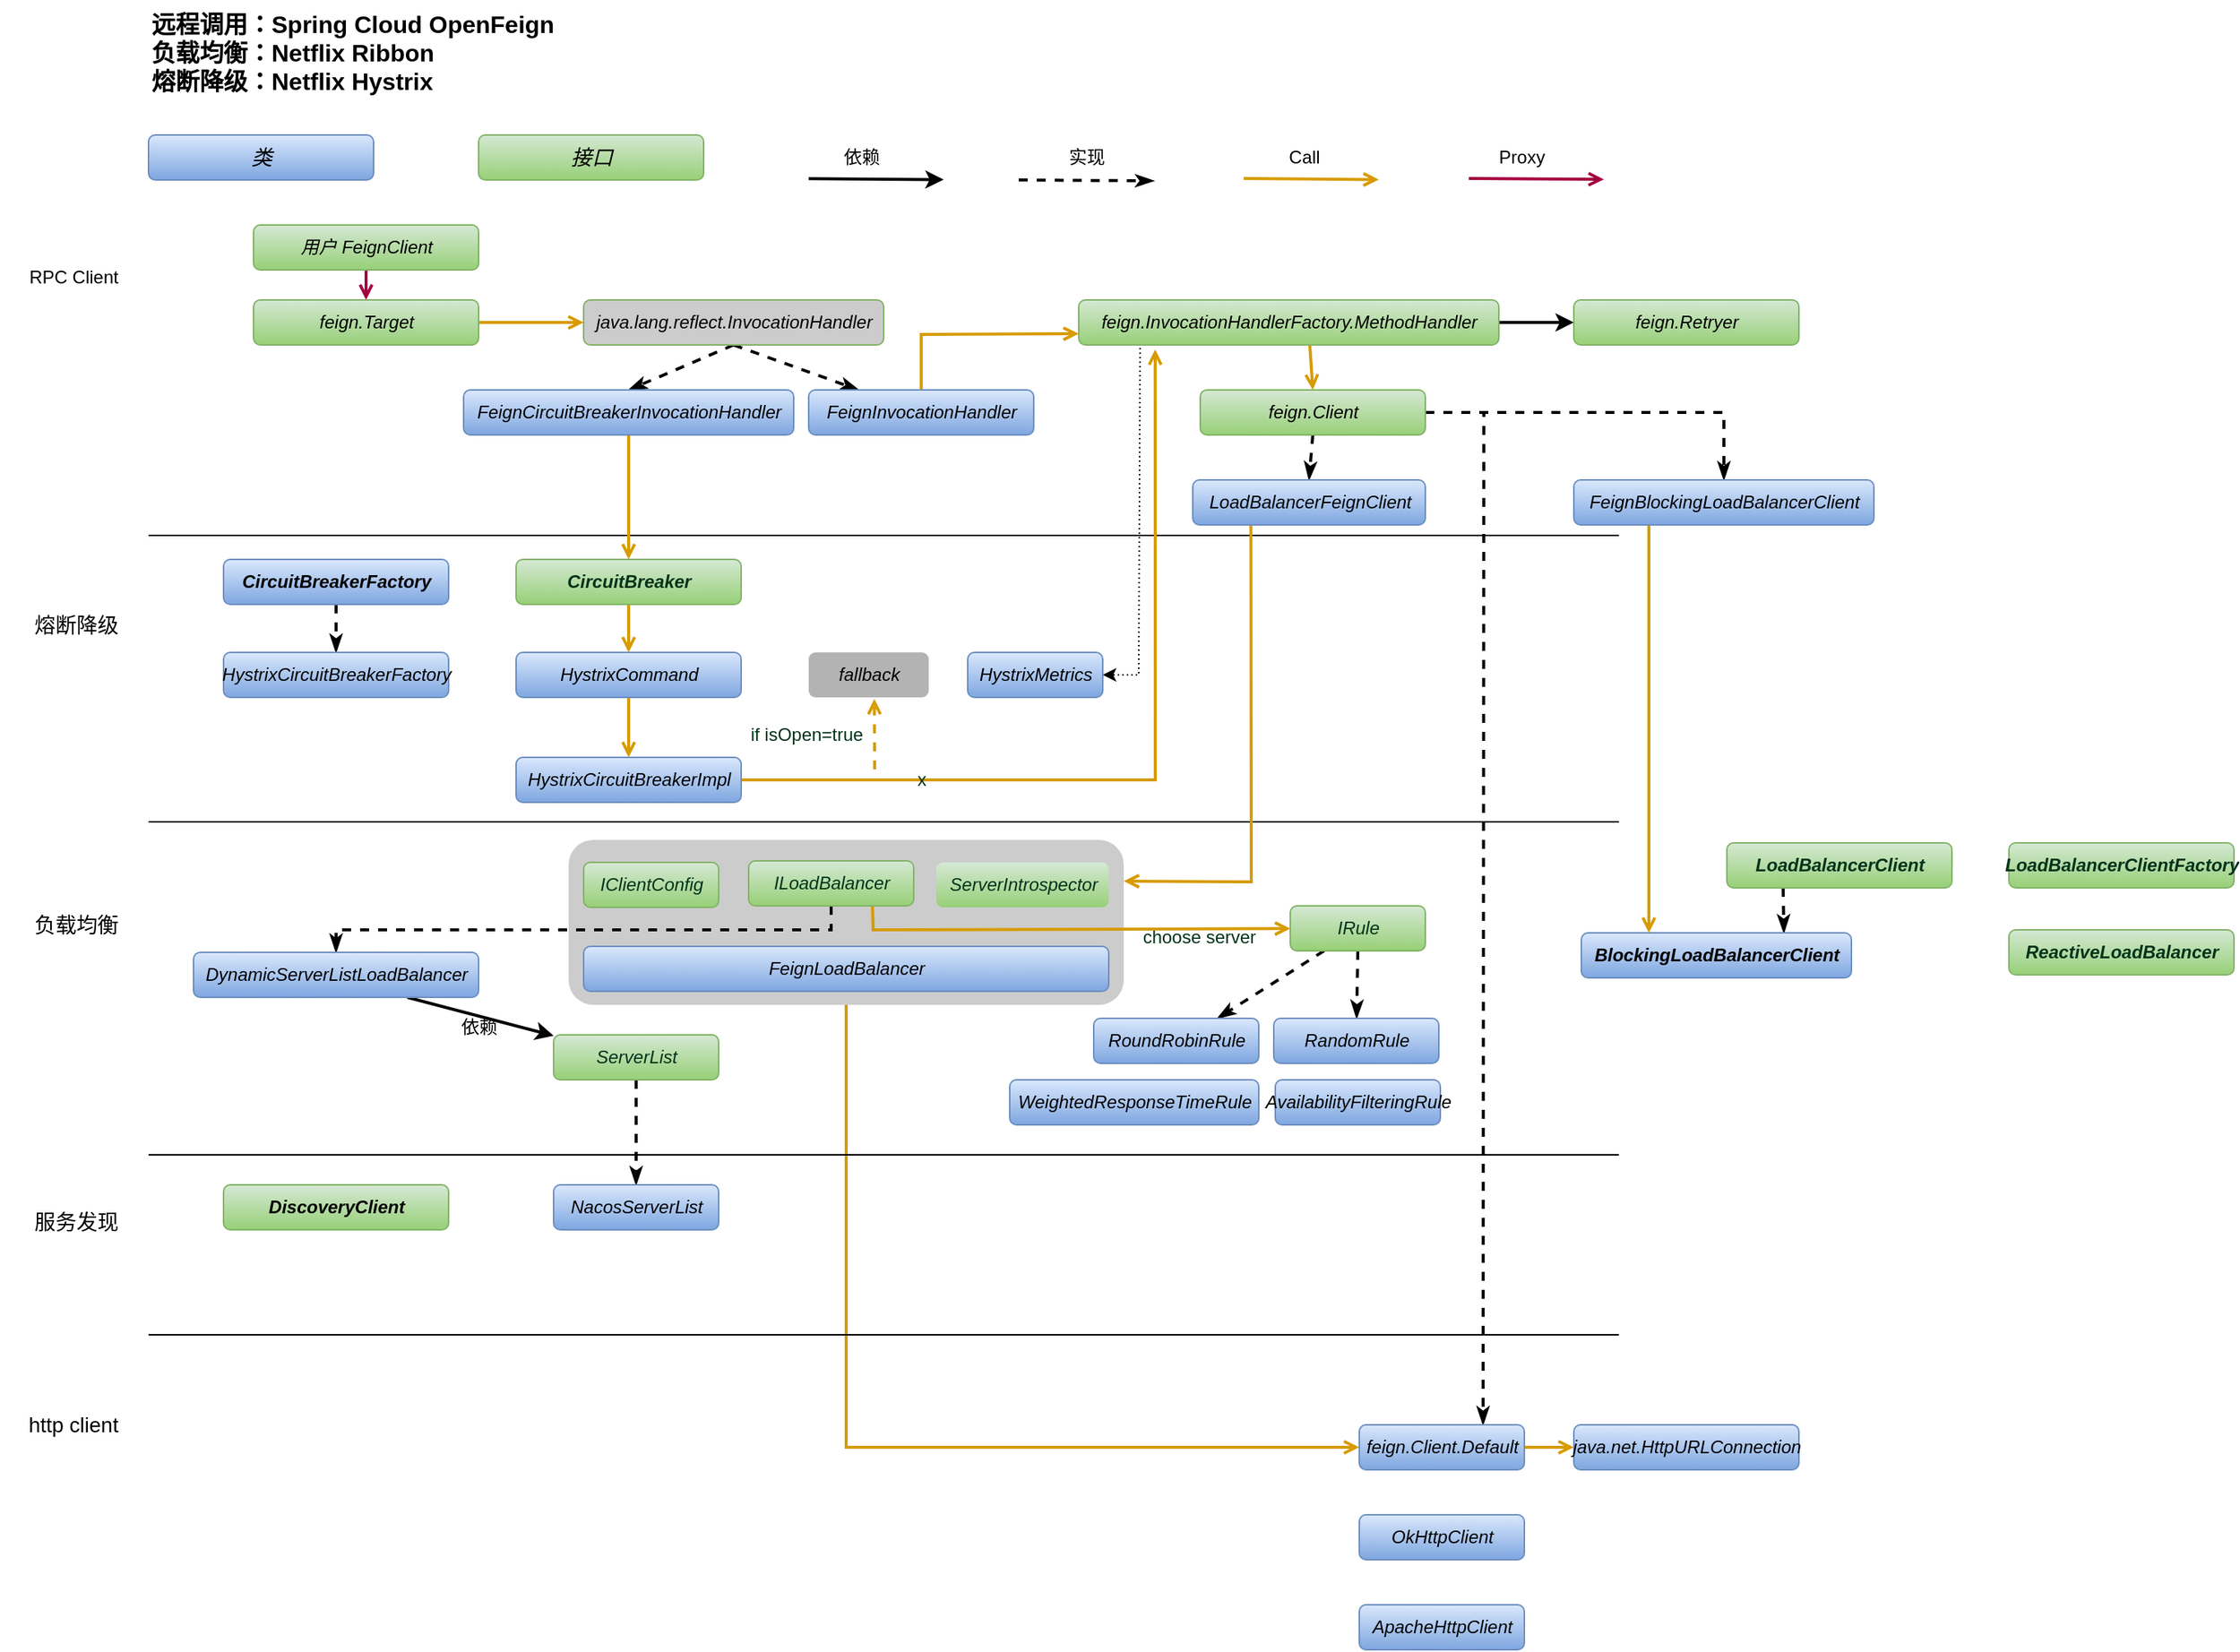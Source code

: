 <mxfile version="20.8.16" type="device"><diagram name="Page-1" id="e56a1550-8fbb-45ad-956c-1786394a9013"><mxGraphModel dx="1834" dy="2836" grid="1" gridSize="10" guides="1" tooltips="1" connect="1" arrows="1" fold="1" page="0" pageScale="1" pageWidth="1100" pageHeight="850" background="none" math="0" shadow="0"><root><mxCell id="0"/><mxCell id="1" parent="0"/><mxCell id="8UmNoRwFygcLaPYVQQ_E-52" style="edgeStyle=none;rounded=0;orthogonalLoop=1;jettySize=auto;html=1;exitX=0.5;exitY=1;exitDx=0;exitDy=0;entryX=0;entryY=0.5;entryDx=0;entryDy=0;fontColor=default;endArrow=open;strokeColor=#d79b00;startArrow=none;strokeWidth=2;endFill=0;fillColor=#ffe6cc;" parent="1" source="8UmNoRwFygcLaPYVQQ_E-46" target="cMSn-RyeBEBXKR73PjCj-41" edge="1"><mxGeometry relative="1" as="geometry"><Array as="points"><mxPoint x="485" y="-835"/></Array></mxGeometry></mxCell><mxCell id="8UmNoRwFygcLaPYVQQ_E-46" value="" style="rounded=1;whiteSpace=wrap;html=1;fillColor=#CCCCCC;strokeColor=none;" parent="1" vertex="1"><mxGeometry x="300" y="-1240" width="370" height="110" as="geometry"/></mxCell><mxCell id="cMSn-RyeBEBXKR73PjCj-40" style="rounded=0;orthogonalLoop=1;jettySize=auto;html=1;endArrow=open;strokeColor=#d79b00;strokeWidth=2;endFill=0;fillColor=#ffe6cc;entryX=0;entryY=0.75;entryDx=0;entryDy=0;" parent="1" source="cMSn-RyeBEBXKR73PjCj-34" target="8UmNoRwFygcLaPYVQQ_E-25" edge="1"><mxGeometry relative="1" as="geometry"><Array as="points"><mxPoint x="535" y="-1577"/></Array></mxGeometry></mxCell><mxCell id="cMSn-RyeBEBXKR73PjCj-1" value="&lt;i&gt;&lt;font style=&quot;font-size: 14px;&quot;&gt;接口&lt;/font&gt;&lt;/i&gt;" style="rounded=1;html=1;fillColor=#d5e8d4;strokeColor=#82b366;fillStyle=solid;gradientColor=#97d077;fontColor=#000000;" parent="1" vertex="1"><mxGeometry x="240" y="-1710" width="150" height="30" as="geometry"/></mxCell><mxCell id="cMSn-RyeBEBXKR73PjCj-2" value="&lt;i&gt;&lt;font class=&quot;custom-cursor-default-hover&quot; style=&quot;font-size: 14px;&quot;&gt;类&lt;/font&gt;&lt;/i&gt;" style="rounded=1;html=1;fillColor=#dae8fc;strokeColor=#6c8ebf;fillStyle=solid;gradientColor=#7ea6e0;" parent="1" vertex="1"><mxGeometry x="20" y="-1710" width="150" height="30" as="geometry"/></mxCell><mxCell id="cMSn-RyeBEBXKR73PjCj-3" value="" style="endArrow=classic;html=1;rounded=0;strokeWidth=2;" parent="1" edge="1"><mxGeometry width="50" height="50" relative="1" as="geometry"><mxPoint x="460" y="-1680.83" as="sourcePoint"/><mxPoint x="550" y="-1680.24" as="targetPoint"/></mxGeometry></mxCell><mxCell id="cMSn-RyeBEBXKR73PjCj-4" value="依赖" style="text;html=1;align=center;verticalAlign=middle;resizable=0;points=[];autosize=1;strokeColor=none;fillColor=none;" parent="1" vertex="1"><mxGeometry x="470" y="-1710" width="50" height="30" as="geometry"/></mxCell><mxCell id="cMSn-RyeBEBXKR73PjCj-5" value="" style="endArrow=classicThin;html=1;rounded=0;strokeWidth=2;dashed=1;endFill=1;" parent="1" edge="1"><mxGeometry width="50" height="50" relative="1" as="geometry"><mxPoint x="600" y="-1680" as="sourcePoint"/><mxPoint x="690" y="-1679.41" as="targetPoint"/></mxGeometry></mxCell><mxCell id="cMSn-RyeBEBXKR73PjCj-6" value="实现" style="text;html=1;align=center;verticalAlign=middle;resizable=0;points=[];autosize=1;strokeColor=none;fillColor=none;" parent="1" vertex="1"><mxGeometry x="620" y="-1710" width="50" height="30" as="geometry"/></mxCell><mxCell id="cMSn-RyeBEBXKR73PjCj-7" value="" style="endArrow=open;html=1;rounded=0;strokeWidth=2;endFill=0;fillColor=#ffe6cc;strokeColor=#d79b00;" parent="1" edge="1"><mxGeometry width="50" height="50" relative="1" as="geometry"><mxPoint x="750" y="-1681" as="sourcePoint"/><mxPoint x="840" y="-1680.24" as="targetPoint"/></mxGeometry></mxCell><mxCell id="cMSn-RyeBEBXKR73PjCj-8" value="Call" style="text;html=1;align=center;verticalAlign=middle;resizable=0;points=[];autosize=1;strokeColor=none;fillColor=none;" parent="1" vertex="1"><mxGeometry x="770" y="-1710" width="40" height="30" as="geometry"/></mxCell><mxCell id="cMSn-RyeBEBXKR73PjCj-11" value="&lt;font style=&quot;font-size: 14px;&quot;&gt;服务发现&lt;/font&gt;" style="text;html=1;align=right;verticalAlign=middle;resizable=0;points=[];autosize=1;strokeColor=none;fillColor=none;" parent="1" vertex="1"><mxGeometry x="-79" y="-1000" width="80" height="30" as="geometry"/></mxCell><mxCell id="cMSn-RyeBEBXKR73PjCj-16" value="&lt;font class=&quot;custom-cursor-default-hover&quot; style=&quot;font-size: 14px;&quot;&gt;负载均衡&lt;/font&gt;" style="text;html=1;align=right;verticalAlign=middle;resizable=0;points=[];autosize=1;strokeColor=none;fillColor=none;" parent="1" vertex="1"><mxGeometry x="-79" y="-1198" width="80" height="30" as="geometry"/></mxCell><mxCell id="cMSn-RyeBEBXKR73PjCj-18" value="&lt;font class=&quot;custom-cursor-default-hover&quot; style=&quot;font-size: 14px;&quot;&gt;http client&lt;/font&gt;" style="text;html=1;align=right;verticalAlign=middle;resizable=0;points=[];autosize=1;strokeColor=none;fillColor=none;" parent="1" vertex="1"><mxGeometry x="-79" y="-865" width="80" height="30" as="geometry"/></mxCell><mxCell id="cMSn-RyeBEBXKR73PjCj-19" value="&lt;i class=&quot;custom-cursor-default-hover&quot;&gt;&lt;b&gt;DiscoveryClient&lt;/b&gt;&lt;/i&gt;" style="rounded=1;html=1;fillColor=#d5e8d4;strokeColor=#82b366;fillStyle=solid;gradientColor=#97d077;fontColor=#000000;" parent="1" vertex="1"><mxGeometry x="70" y="-1010" width="150" height="30" as="geometry"/></mxCell><mxCell id="cMSn-RyeBEBXKR73PjCj-20" value="&lt;font style=&quot;font-size: 16px;&quot;&gt;&lt;b&gt;远程调用：Spring Cloud OpenFeign&lt;br&gt;负载均衡：Netflix Ribbon&lt;br&gt;熔断降级：Netflix Hystrix&lt;br&gt;&lt;/b&gt;&lt;/font&gt;" style="text;html=1;align=left;verticalAlign=middle;resizable=0;points=[];autosize=1;strokeColor=none;fillColor=none;" parent="1" vertex="1"><mxGeometry x="20" y="-1800" width="290" height="70" as="geometry"/></mxCell><mxCell id="cMSn-RyeBEBXKR73PjCj-32" style="edgeStyle=orthogonalEdgeStyle;rounded=0;orthogonalLoop=1;jettySize=auto;html=1;exitX=0.5;exitY=1;exitDx=0;exitDy=0;entryX=0.5;entryY=0;entryDx=0;entryDy=0;endArrow=open;strokeColor=#A50040;strokeWidth=2;endFill=0;fillColor=#d80073;" parent="1" source="cMSn-RyeBEBXKR73PjCj-21" target="cMSn-RyeBEBXKR73PjCj-27" edge="1"><mxGeometry relative="1" as="geometry"/></mxCell><mxCell id="cMSn-RyeBEBXKR73PjCj-21" value="&lt;i class=&quot;custom-cursor-default-hover&quot;&gt;用户 FeignClient&lt;/i&gt;" style="rounded=1;html=1;fillColor=#d5e8d4;strokeColor=#82b366;fillStyle=solid;gradientColor=#97d077;fontColor=#000000;" parent="1" vertex="1"><mxGeometry x="90" y="-1650" width="150" height="30" as="geometry"/></mxCell><mxCell id="cMSn-RyeBEBXKR73PjCj-22" value="RPC Client" style="text;html=1;align=right;verticalAlign=middle;resizable=0;points=[];autosize=1;strokeColor=none;fillColor=none;" parent="1" vertex="1"><mxGeometry x="-79" y="-1630" width="80" height="30" as="geometry"/></mxCell><mxCell id="cMSn-RyeBEBXKR73PjCj-38" style="rounded=0;orthogonalLoop=1;jettySize=auto;html=1;exitX=1;exitY=0.5;exitDx=0;exitDy=0;entryX=0;entryY=0.5;entryDx=0;entryDy=0;endArrow=open;strokeColor=#d79b00;strokeWidth=2;endFill=0;fillColor=#ffe6cc;" parent="1" source="cMSn-RyeBEBXKR73PjCj-27" target="cMSn-RyeBEBXKR73PjCj-33" edge="1"><mxGeometry relative="1" as="geometry"/></mxCell><mxCell id="cMSn-RyeBEBXKR73PjCj-27" value="&lt;i class=&quot;custom-cursor-default-hover&quot;&gt;feign.Target&lt;/i&gt;" style="rounded=1;html=1;fillColor=#d5e8d4;strokeColor=#82b366;fillStyle=solid;gradientColor=#97d077;fontColor=#000000;" parent="1" vertex="1"><mxGeometry x="90" y="-1600" width="150" height="30" as="geometry"/></mxCell><mxCell id="cMSn-RyeBEBXKR73PjCj-30" value="" style="endArrow=open;html=1;rounded=0;strokeWidth=2;endFill=0;fillColor=#d80073;strokeColor=#A50040;" parent="1" edge="1"><mxGeometry width="50" height="50" relative="1" as="geometry"><mxPoint x="900" y="-1681" as="sourcePoint"/><mxPoint x="990" y="-1680.41" as="targetPoint"/></mxGeometry></mxCell><mxCell id="cMSn-RyeBEBXKR73PjCj-31" value="Proxy" style="text;html=1;align=center;verticalAlign=middle;resizable=0;points=[];autosize=1;strokeColor=none;fillColor=none;" parent="1" vertex="1"><mxGeometry x="910" y="-1710" width="50" height="30" as="geometry"/></mxCell><mxCell id="cMSn-RyeBEBXKR73PjCj-35" style="rounded=0;orthogonalLoop=1;jettySize=auto;html=1;exitX=0.5;exitY=1;exitDx=0;exitDy=0;endArrow=classicThin;strokeWidth=2;dashed=1;endFill=1;" parent="1" source="cMSn-RyeBEBXKR73PjCj-33" target="cMSn-RyeBEBXKR73PjCj-34" edge="1"><mxGeometry relative="1" as="geometry"/></mxCell><mxCell id="8UmNoRwFygcLaPYVQQ_E-4" style="edgeStyle=none;rounded=0;orthogonalLoop=1;jettySize=auto;html=1;exitX=0.5;exitY=1;exitDx=0;exitDy=0;entryX=0.5;entryY=0;entryDx=0;entryDy=0;endArrow=classicThin;strokeWidth=2;dashed=1;endFill=1;" parent="1" source="cMSn-RyeBEBXKR73PjCj-33" target="8UmNoRwFygcLaPYVQQ_E-3" edge="1"><mxGeometry relative="1" as="geometry"/></mxCell><mxCell id="cMSn-RyeBEBXKR73PjCj-33" value="&lt;i class=&quot;custom-cursor-default-hover&quot;&gt;java.lang.reflect.InvocationHandler&lt;/i&gt;" style="rounded=1;html=1;fillColor=#CCCCCC;strokeColor=#82b366;fillStyle=solid;gradientColor=none;fontColor=#000000;fontStyle=0" parent="1" vertex="1"><mxGeometry x="310" y="-1600" width="200" height="30" as="geometry"/></mxCell><mxCell id="cMSn-RyeBEBXKR73PjCj-34" value="&lt;i class=&quot;custom-cursor-default-hover&quot;&gt;FeignInvocationHandler&lt;/i&gt;" style="rounded=1;html=1;fillColor=#dae8fc;strokeColor=#6c8ebf;fillStyle=solid;gradientColor=#7ea6e0;" parent="1" vertex="1"><mxGeometry x="460" y="-1540" width="150" height="30" as="geometry"/></mxCell><mxCell id="cMSn-RyeBEBXKR73PjCj-43" style="rounded=0;orthogonalLoop=1;jettySize=auto;html=1;exitX=1;exitY=0.5;exitDx=0;exitDy=0;endArrow=classicThin;strokeWidth=2;dashed=1;endFill=1;entryX=0.75;entryY=0;entryDx=0;entryDy=0;" parent="1" source="cMSn-RyeBEBXKR73PjCj-39" target="cMSn-RyeBEBXKR73PjCj-41" edge="1"><mxGeometry relative="1" as="geometry"><mxPoint x="818" y="-990" as="targetPoint"/><Array as="points"><mxPoint x="910" y="-1525"/></Array></mxGeometry></mxCell><mxCell id="8UmNoRwFygcLaPYVQQ_E-35" style="edgeStyle=none;rounded=0;orthogonalLoop=1;jettySize=auto;html=1;entryX=0.5;entryY=0;entryDx=0;entryDy=0;dashed=1;fontColor=default;endArrow=classicThin;strokeWidth=2;endFill=1;exitX=0.5;exitY=1;exitDx=0;exitDy=0;" parent="1" source="cMSn-RyeBEBXKR73PjCj-39" target="8UmNoRwFygcLaPYVQQ_E-32" edge="1"><mxGeometry relative="1" as="geometry"><mxPoint x="796" y="-1510" as="sourcePoint"/><mxPoint x="799.015" y="-1482.01" as="targetPoint"/></mxGeometry></mxCell><mxCell id="8UmNoRwFygcLaPYVQQ_E-70" style="edgeStyle=none;rounded=0;orthogonalLoop=1;jettySize=auto;html=1;exitX=1;exitY=0.5;exitDx=0;exitDy=0;entryX=0.5;entryY=0;entryDx=0;entryDy=0;fontColor=default;endArrow=classicThin;strokeWidth=2;dashed=1;endFill=1;" parent="1" source="cMSn-RyeBEBXKR73PjCj-39" target="8UmNoRwFygcLaPYVQQ_E-68" edge="1"><mxGeometry relative="1" as="geometry"><Array as="points"><mxPoint x="1070" y="-1525"/></Array></mxGeometry></mxCell><mxCell id="cMSn-RyeBEBXKR73PjCj-39" value="&lt;i class=&quot;custom-cursor-default-hover&quot;&gt;feign.Client&lt;/i&gt;" style="rounded=1;html=1;fillColor=#d5e8d4;strokeColor=#82b366;fillStyle=solid;gradientColor=#97d077;fontColor=#000000;" parent="1" vertex="1"><mxGeometry x="721" y="-1540" width="150" height="30" as="geometry"/></mxCell><mxCell id="8UmNoRwFygcLaPYVQQ_E-41" style="edgeStyle=none;rounded=0;orthogonalLoop=1;jettySize=auto;html=1;exitX=1;exitY=0.5;exitDx=0;exitDy=0;entryX=0;entryY=0.5;entryDx=0;entryDy=0;fontColor=default;endArrow=open;strokeColor=#d79b00;strokeWidth=2;endFill=0;fillColor=#ffe6cc;" parent="1" source="cMSn-RyeBEBXKR73PjCj-41" target="cMSn-RyeBEBXKR73PjCj-44" edge="1"><mxGeometry relative="1" as="geometry"/></mxCell><mxCell id="cMSn-RyeBEBXKR73PjCj-41" value="&lt;i class=&quot;custom-cursor-default-hover&quot;&gt;feign.Client.Default&lt;/i&gt;" style="rounded=1;html=1;fillColor=#dae8fc;strokeColor=#6c8ebf;fillStyle=solid;gradientColor=#7ea6e0;" parent="1" vertex="1"><mxGeometry x="827" y="-850" width="110" height="30" as="geometry"/></mxCell><mxCell id="cMSn-RyeBEBXKR73PjCj-44" value="&lt;i class=&quot;custom-cursor-default-hover&quot;&gt;java.net.HttpURLConnection&lt;/i&gt;" style="rounded=1;html=1;fillColor=#dae8fc;strokeColor=#6c8ebf;fillStyle=solid;gradientColor=#7ea6e0;" parent="1" vertex="1"><mxGeometry x="970" y="-850" width="150" height="30" as="geometry"/></mxCell><mxCell id="8UmNoRwFygcLaPYVQQ_E-1" value="&lt;font class=&quot;custom-cursor-default-hover&quot; style=&quot;font-size: 14px;&quot;&gt;熔断降级&lt;/font&gt;" style="text;html=1;align=right;verticalAlign=middle;resizable=0;points=[];autosize=1;strokeColor=none;fillColor=none;" parent="1" vertex="1"><mxGeometry x="-79" y="-1398" width="80" height="30" as="geometry"/></mxCell><mxCell id="8UmNoRwFygcLaPYVQQ_E-2" value="" style="endArrow=none;html=1;rounded=0;" parent="1" edge="1"><mxGeometry width="50" height="50" relative="1" as="geometry"><mxPoint x="20" y="-1443" as="sourcePoint"/><mxPoint x="1000" y="-1443" as="targetPoint"/></mxGeometry></mxCell><mxCell id="8UmNoRwFygcLaPYVQQ_E-8" style="edgeStyle=none;rounded=0;orthogonalLoop=1;jettySize=auto;html=1;exitX=0.5;exitY=1;exitDx=0;exitDy=0;fontColor=default;endArrow=open;strokeColor=#d79b00;strokeWidth=2;endFill=0;fillColor=#ffe6cc;" parent="1" source="8UmNoRwFygcLaPYVQQ_E-3" target="8UmNoRwFygcLaPYVQQ_E-5" edge="1"><mxGeometry relative="1" as="geometry"><mxPoint x="340" y="-1458" as="sourcePoint"/></mxGeometry></mxCell><mxCell id="8UmNoRwFygcLaPYVQQ_E-3" value="&lt;i class=&quot;custom-cursor-default-hover&quot;&gt;FeignCircuitBreakerInvocationHandler&lt;/i&gt;" style="rounded=1;html=1;fillColor=#dae8fc;strokeColor=#6c8ebf;fillStyle=solid;gradientColor=#7ea6e0;" parent="1" vertex="1"><mxGeometry x="230" y="-1540" width="220" height="30" as="geometry"/></mxCell><mxCell id="8UmNoRwFygcLaPYVQQ_E-7" style="edgeStyle=none;rounded=0;orthogonalLoop=1;jettySize=auto;html=1;exitX=0.5;exitY=1;exitDx=0;exitDy=0;fontColor=default;endArrow=open;strokeColor=#d79b00;strokeWidth=2;endFill=0;fillColor=#ffe6cc;" parent="1" source="8UmNoRwFygcLaPYVQQ_E-5" target="8UmNoRwFygcLaPYVQQ_E-6" edge="1"><mxGeometry relative="1" as="geometry"/></mxCell><mxCell id="8UmNoRwFygcLaPYVQQ_E-5" value="&lt;i class=&quot;custom-cursor-default-hover&quot;&gt;CircuitBreaker&lt;/i&gt;" style="rounded=1;html=1;fillColor=#d5e8d4;strokeColor=#82b366;fillStyle=solid;gradientColor=#97d077;fontColor=#00331A;fontStyle=1" parent="1" vertex="1"><mxGeometry x="265" y="-1427" width="150" height="30" as="geometry"/></mxCell><mxCell id="8UmNoRwFygcLaPYVQQ_E-17" style="edgeStyle=none;rounded=0;orthogonalLoop=1;jettySize=auto;html=1;exitX=0.5;exitY=1;exitDx=0;exitDy=0;fontColor=default;endArrow=open;strokeColor=#d79b00;strokeWidth=2;endFill=0;fillColor=#ffe6cc;" parent="1" source="8UmNoRwFygcLaPYVQQ_E-6" target="8UmNoRwFygcLaPYVQQ_E-16" edge="1"><mxGeometry relative="1" as="geometry"/></mxCell><mxCell id="8UmNoRwFygcLaPYVQQ_E-6" value="&lt;i class=&quot;custom-cursor-default-hover&quot;&gt;HystrixCommand&lt;/i&gt;" style="rounded=1;html=1;fillColor=#dae8fc;strokeColor=#6c8ebf;fillStyle=solid;gradientColor=#7ea6e0;" parent="1" vertex="1"><mxGeometry x="265" y="-1365" width="150" height="30" as="geometry"/></mxCell><mxCell id="8UmNoRwFygcLaPYVQQ_E-13" style="edgeStyle=none;rounded=0;orthogonalLoop=1;jettySize=auto;html=1;exitX=0.5;exitY=1;exitDx=0;exitDy=0;fontColor=default;endArrow=classicThin;strokeWidth=2;dashed=1;endFill=1;" parent="1" source="8UmNoRwFygcLaPYVQQ_E-11" target="8UmNoRwFygcLaPYVQQ_E-12" edge="1"><mxGeometry relative="1" as="geometry"/></mxCell><mxCell id="8UmNoRwFygcLaPYVQQ_E-11" value="&lt;i class=&quot;custom-cursor-default-hover&quot;&gt;CircuitBreakerFactory&lt;/i&gt;" style="rounded=1;html=1;fillColor=#dae8fc;strokeColor=#6c8ebf;fillStyle=solid;gradientColor=#7ea6e0;fontColor=default;fontStyle=1" parent="1" vertex="1"><mxGeometry x="70" y="-1427" width="150" height="30" as="geometry"/></mxCell><mxCell id="8UmNoRwFygcLaPYVQQ_E-12" value="&lt;i class=&quot;custom-cursor-default-hover&quot;&gt;HystrixCircuitBreakerFactory&lt;/i&gt;" style="rounded=1;html=1;fillColor=#dae8fc;strokeColor=#6c8ebf;fillStyle=solid;gradientColor=#7ea6e0;" parent="1" vertex="1"><mxGeometry x="70" y="-1365" width="150" height="30" as="geometry"/></mxCell><mxCell id="8UmNoRwFygcLaPYVQQ_E-19" style="edgeStyle=none;rounded=0;orthogonalLoop=1;jettySize=auto;html=1;entryX=0.182;entryY=1.1;entryDx=0;entryDy=0;fontColor=default;startArrow=none;endArrow=open;strokeColor=#d79b00;strokeWidth=2;endFill=0;fillColor=#ffe6cc;entryPerimeter=0;exitX=1;exitY=0.5;exitDx=0;exitDy=0;" parent="1" source="8UmNoRwFygcLaPYVQQ_E-16" target="8UmNoRwFygcLaPYVQQ_E-25" edge="1"><mxGeometry relative="1" as="geometry"><mxPoint x="420" y="-1332" as="sourcePoint"/><Array as="points"><mxPoint x="691" y="-1280"/></Array></mxGeometry></mxCell><mxCell id="8UmNoRwFygcLaPYVQQ_E-23" style="edgeStyle=none;rounded=0;orthogonalLoop=1;jettySize=auto;html=1;exitX=1;exitY=0.5;exitDx=0;exitDy=0;entryX=0.547;entryY=1.033;entryDx=0;entryDy=0;entryPerimeter=0;fontColor=default;endArrow=open;strokeColor=#d79b00;strokeWidth=2;endFill=0;fillColor=#ffe6cc;dashed=1;" parent="1" source="8UmNoRwFygcLaPYVQQ_E-16" target="8UmNoRwFygcLaPYVQQ_E-22" edge="1"><mxGeometry relative="1" as="geometry"><Array as="points"><mxPoint x="504" y="-1280"/></Array></mxGeometry></mxCell><mxCell id="8UmNoRwFygcLaPYVQQ_E-16" value="&lt;i class=&quot;custom-cursor-default-hover&quot;&gt;HystrixCircuitBreakerImpl&lt;/i&gt;" style="rounded=1;html=1;fillColor=#dae8fc;strokeColor=#6c8ebf;fillStyle=solid;gradientColor=#7ea6e0;" parent="1" vertex="1"><mxGeometry x="265" y="-1295" width="150" height="30" as="geometry"/></mxCell><mxCell id="8UmNoRwFygcLaPYVQQ_E-20" value="x" style="text;html=1;align=center;verticalAlign=middle;resizable=0;points=[];autosize=1;strokeColor=none;fillColor=none;fontColor=#00331A;" parent="1" vertex="1"><mxGeometry x="520" y="-1295" width="30" height="30" as="geometry"/></mxCell><mxCell id="8UmNoRwFygcLaPYVQQ_E-22" value="&lt;i class=&quot;custom-cursor-default-hover&quot;&gt;fallback&lt;/i&gt;" style="rounded=1;html=1;fillColor=#B3B3B3;strokeColor=none;fillStyle=solid;gradientColor=none;" parent="1" vertex="1"><mxGeometry x="460" y="-1365" width="80" height="30" as="geometry"/></mxCell><mxCell id="8UmNoRwFygcLaPYVQQ_E-24" value="if isOpen=true&amp;nbsp;" style="text;html=1;align=center;verticalAlign=middle;resizable=0;points=[];autosize=1;strokeColor=none;fillColor=none;fontColor=#00331A;" parent="1" vertex="1"><mxGeometry x="410" y="-1325" width="100" height="30" as="geometry"/></mxCell><mxCell id="8UmNoRwFygcLaPYVQQ_E-26" style="edgeStyle=none;rounded=0;orthogonalLoop=1;jettySize=auto;html=1;exitX=0.55;exitY=1;exitDx=0;exitDy=0;fontColor=default;endArrow=open;strokeColor=#d79b00;strokeWidth=2;endFill=0;fillColor=#ffe6cc;entryX=0.5;entryY=0;entryDx=0;entryDy=0;exitPerimeter=0;" parent="1" source="8UmNoRwFygcLaPYVQQ_E-25" target="cMSn-RyeBEBXKR73PjCj-39" edge="1"><mxGeometry relative="1" as="geometry"><mxPoint x="780" y="-1540" as="targetPoint"/></mxGeometry></mxCell><mxCell id="8UmNoRwFygcLaPYVQQ_E-29" style="edgeStyle=none;rounded=0;orthogonalLoop=1;jettySize=auto;html=1;entryX=1;entryY=0.5;entryDx=0;entryDy=0;fontColor=#00331A;dashed=1;dashPattern=1 2;exitX=0.146;exitY=0.967;exitDx=0;exitDy=0;exitPerimeter=0;" parent="1" source="8UmNoRwFygcLaPYVQQ_E-25" target="8UmNoRwFygcLaPYVQQ_E-28" edge="1"><mxGeometry relative="1" as="geometry"><mxPoint x="680" y="-1560" as="sourcePoint"/><mxPoint x="654" y="-1402" as="targetPoint"/><Array as="points"><mxPoint x="680" y="-1350"/></Array></mxGeometry></mxCell><mxCell id="8UmNoRwFygcLaPYVQQ_E-71" style="edgeStyle=none;rounded=0;orthogonalLoop=1;jettySize=auto;html=1;exitX=1;exitY=0.5;exitDx=0;exitDy=0;entryX=0;entryY=0.5;entryDx=0;entryDy=0;fontColor=default;strokeWidth=2;" parent="1" source="8UmNoRwFygcLaPYVQQ_E-25" target="8UmNoRwFygcLaPYVQQ_E-30" edge="1"><mxGeometry relative="1" as="geometry"/></mxCell><mxCell id="8UmNoRwFygcLaPYVQQ_E-25" value="&lt;i class=&quot;custom-cursor-default-hover&quot;&gt;feign.InvocationHandlerFactory.MethodHandler&lt;/i&gt;" style="rounded=1;html=1;fillColor=#d5e8d4;strokeColor=#82b366;fillStyle=solid;gradientColor=#97d077;fontColor=#000000;" parent="1" vertex="1"><mxGeometry x="640" y="-1600" width="280" height="30" as="geometry"/></mxCell><mxCell id="8UmNoRwFygcLaPYVQQ_E-27" value="" style="endArrow=none;html=1;rounded=0;" parent="1" edge="1"><mxGeometry width="50" height="50" relative="1" as="geometry"><mxPoint x="20" y="-1252" as="sourcePoint"/><mxPoint x="1000" y="-1252" as="targetPoint"/></mxGeometry></mxCell><mxCell id="8UmNoRwFygcLaPYVQQ_E-28" value="&lt;i class=&quot;custom-cursor-default-hover&quot;&gt;HystrixMetrics&lt;/i&gt;" style="rounded=1;html=1;fillColor=#dae8fc;strokeColor=#6c8ebf;fillStyle=solid;gradientColor=#7ea6e0;" parent="1" vertex="1"><mxGeometry x="566" y="-1365" width="90" height="30" as="geometry"/></mxCell><mxCell id="8UmNoRwFygcLaPYVQQ_E-30" value="&lt;i class=&quot;custom-cursor-default-hover&quot;&gt;feign.Retryer&lt;/i&gt;" style="rounded=1;html=1;fillColor=#d5e8d4;strokeColor=#82b366;fillStyle=solid;gradientColor=#97d077;fontColor=#000000;" parent="1" vertex="1"><mxGeometry x="970" y="-1600" width="150" height="30" as="geometry"/></mxCell><mxCell id="8UmNoRwFygcLaPYVQQ_E-34" style="edgeStyle=none;rounded=0;orthogonalLoop=1;jettySize=auto;html=1;exitX=0.25;exitY=1;exitDx=0;exitDy=0;entryX=0.75;entryY=0;entryDx=0;entryDy=0;dashed=1;fontColor=default;endArrow=classicThin;strokeWidth=2;endFill=1;" parent="1" source="8UmNoRwFygcLaPYVQQ_E-31" target="8UmNoRwFygcLaPYVQQ_E-33" edge="1"><mxGeometry relative="1" as="geometry"/></mxCell><mxCell id="8UmNoRwFygcLaPYVQQ_E-31" value="&lt;i class=&quot;custom-cursor-default-hover&quot;&gt;LoadBalancerClient&lt;/i&gt;" style="rounded=1;html=1;fillColor=#d5e8d4;strokeColor=#82b366;fillStyle=solid;gradientColor=#97d077;fontColor=#00331A;fontStyle=1" parent="1" vertex="1"><mxGeometry x="1072" y="-1238" width="150" height="30" as="geometry"/></mxCell><mxCell id="8UmNoRwFygcLaPYVQQ_E-51" style="edgeStyle=none;rounded=0;orthogonalLoop=1;jettySize=auto;html=1;exitX=0.25;exitY=1;exitDx=0;exitDy=0;entryX=1;entryY=0.25;entryDx=0;entryDy=0;fontColor=default;endArrow=open;strokeColor=#d79b00;startArrow=none;strokeWidth=2;endFill=0;fillColor=#ffe6cc;" parent="1" source="8UmNoRwFygcLaPYVQQ_E-32" target="8UmNoRwFygcLaPYVQQ_E-46" edge="1"><mxGeometry relative="1" as="geometry"><Array as="points"><mxPoint x="755" y="-1212"/></Array></mxGeometry></mxCell><mxCell id="8UmNoRwFygcLaPYVQQ_E-32" value="&lt;i class=&quot;custom-cursor-default-hover&quot;&gt;LoadBalancerFeignClient&lt;/i&gt;" style="rounded=1;html=1;fillColor=#dae8fc;strokeColor=#6c8ebf;fillStyle=solid;gradientColor=#7ea6e0;" parent="1" vertex="1"><mxGeometry x="716" y="-1480" width="155" height="30" as="geometry"/></mxCell><mxCell id="8UmNoRwFygcLaPYVQQ_E-33" value="&lt;i class=&quot;custom-cursor-default-hover&quot;&gt;&lt;b&gt;BlockingLoadBalancerClient&lt;/b&gt;&lt;/i&gt;" style="rounded=1;html=1;fillColor=#dae8fc;strokeColor=#6c8ebf;fillStyle=solid;gradientColor=#7ea6e0;" parent="1" vertex="1"><mxGeometry x="975" y="-1178" width="180" height="30" as="geometry"/></mxCell><mxCell id="8UmNoRwFygcLaPYVQQ_E-42" value="&lt;i class=&quot;custom-cursor-default-hover&quot;&gt;FeignLoadBalancer&lt;/i&gt;" style="rounded=1;html=1;fillColor=#dae8fc;strokeColor=#6c8ebf;fillStyle=solid;gradientColor=#7ea6e0;" parent="1" vertex="1"><mxGeometry x="310" y="-1169" width="350" height="30" as="geometry"/></mxCell><mxCell id="8UmNoRwFygcLaPYVQQ_E-74" style="edgeStyle=none;rounded=0;orthogonalLoop=1;jettySize=auto;html=1;exitX=0.5;exitY=1;exitDx=0;exitDy=0;entryX=0.5;entryY=0;entryDx=0;entryDy=0;fontColor=default;endArrow=classicThin;dashed=1;strokeWidth=2;endFill=1;" parent="1" source="8UmNoRwFygcLaPYVQQ_E-43" target="8UmNoRwFygcLaPYVQQ_E-72" edge="1"><mxGeometry relative="1" as="geometry"><Array as="points"><mxPoint x="475" y="-1180"/><mxPoint x="145" y="-1180"/></Array></mxGeometry></mxCell><mxCell id="8UmNoRwFygcLaPYVQQ_E-82" style="edgeStyle=none;rounded=0;orthogonalLoop=1;jettySize=auto;html=1;exitX=0.75;exitY=1;exitDx=0;exitDy=0;fontColor=default;endArrow=open;strokeColor=#d79b00;startArrow=none;strokeWidth=2;endFill=0;fillColor=#ffe6cc;" parent="1" source="8UmNoRwFygcLaPYVQQ_E-43" target="8UmNoRwFygcLaPYVQQ_E-54" edge="1"><mxGeometry relative="1" as="geometry"><mxPoint x="780" y="-1180" as="targetPoint"/><Array as="points"><mxPoint x="503" y="-1180"/></Array></mxGeometry></mxCell><mxCell id="8UmNoRwFygcLaPYVQQ_E-43" value="&lt;i style=&quot;font-weight: normal;&quot; class=&quot;custom-cursor-default-hover&quot;&gt;ILoadBalancer&lt;/i&gt;" style="rounded=1;html=1;fillColor=#d5e8d4;strokeColor=#82b366;fillStyle=solid;gradientColor=#97d077;fontColor=#00331A;fontStyle=1" parent="1" vertex="1"><mxGeometry x="420" y="-1226" width="110" height="30" as="geometry"/></mxCell><mxCell id="8UmNoRwFygcLaPYVQQ_E-44" value="&lt;i style=&quot;font-weight: normal;&quot; class=&quot;custom-cursor-default-hover&quot;&gt;ServerIntrospector&lt;/i&gt;" style="rounded=1;html=1;fillColor=#d5e8d4;strokeColor=none;fillStyle=solid;gradientColor=#97d077;fontColor=#00331A;fontStyle=1" parent="1" vertex="1"><mxGeometry x="545" y="-1225" width="115" height="30" as="geometry"/></mxCell><mxCell id="8UmNoRwFygcLaPYVQQ_E-45" value="&lt;i style=&quot;font-weight: normal;&quot; class=&quot;custom-cursor-default-hover&quot;&gt;IClientConfig&lt;/i&gt;" style="rounded=1;html=1;fillColor=#d5e8d4;strokeColor=#82b366;fillStyle=solid;gradientColor=#97d077;fontColor=#00331A;fontStyle=1" parent="1" vertex="1"><mxGeometry x="310" y="-1225" width="90" height="30" as="geometry"/></mxCell><mxCell id="8UmNoRwFygcLaPYVQQ_E-50" value="" style="endArrow=none;html=1;rounded=0;" parent="1" edge="1"><mxGeometry width="50" height="50" relative="1" as="geometry"><mxPoint x="20" y="-1030" as="sourcePoint"/><mxPoint x="1000" y="-1030" as="targetPoint"/></mxGeometry></mxCell><mxCell id="8UmNoRwFygcLaPYVQQ_E-53" value="" style="endArrow=none;html=1;rounded=0;" parent="1" edge="1"><mxGeometry width="50" height="50" relative="1" as="geometry"><mxPoint x="20" y="-910" as="sourcePoint"/><mxPoint x="1000" y="-910" as="targetPoint"/></mxGeometry></mxCell><mxCell id="8UmNoRwFygcLaPYVQQ_E-59" style="edgeStyle=none;rounded=0;orthogonalLoop=1;jettySize=auto;html=1;exitX=0.25;exitY=1;exitDx=0;exitDy=0;entryX=0.75;entryY=0;entryDx=0;entryDy=0;fontColor=default;endArrow=classicThin;strokeWidth=2;dashed=1;endFill=1;" parent="1" source="8UmNoRwFygcLaPYVQQ_E-54" target="8UmNoRwFygcLaPYVQQ_E-55" edge="1"><mxGeometry relative="1" as="geometry"/></mxCell><mxCell id="8UmNoRwFygcLaPYVQQ_E-61" style="edgeStyle=none;rounded=0;orthogonalLoop=1;jettySize=auto;html=1;exitX=0.5;exitY=1;exitDx=0;exitDy=0;fontColor=default;endArrow=classicThin;strokeWidth=2;dashed=1;endFill=1;" parent="1" source="8UmNoRwFygcLaPYVQQ_E-54" target="8UmNoRwFygcLaPYVQQ_E-60" edge="1"><mxGeometry relative="1" as="geometry"/></mxCell><mxCell id="8UmNoRwFygcLaPYVQQ_E-54" value="&lt;i style=&quot;font-weight: normal;&quot; class=&quot;custom-cursor-default-hover&quot;&gt;IRule&lt;/i&gt;" style="rounded=1;html=1;fillColor=#d5e8d4;strokeColor=#82b366;fillStyle=solid;gradientColor=#97d077;fontColor=#00331A;fontStyle=1" parent="1" vertex="1"><mxGeometry x="781" y="-1196" width="90" height="30" as="geometry"/></mxCell><mxCell id="8UmNoRwFygcLaPYVQQ_E-55" value="&lt;i class=&quot;custom-cursor-default-hover&quot;&gt;RoundRobinRule&lt;/i&gt;" style="rounded=1;html=1;fillColor=#dae8fc;strokeColor=#6c8ebf;fillStyle=solid;gradientColor=#7ea6e0;" parent="1" vertex="1"><mxGeometry x="650" y="-1121" width="110" height="30" as="geometry"/></mxCell><mxCell id="8UmNoRwFygcLaPYVQQ_E-58" value="&lt;i class=&quot;custom-cursor-default-hover&quot;&gt;WeightedResponseTimeRule&lt;/i&gt;" style="rounded=1;html=1;fillColor=#dae8fc;strokeColor=#6c8ebf;fillStyle=solid;gradientColor=#7ea6e0;" parent="1" vertex="1"><mxGeometry x="594" y="-1080" width="166" height="30" as="geometry"/></mxCell><mxCell id="8UmNoRwFygcLaPYVQQ_E-60" value="&lt;i class=&quot;custom-cursor-default-hover&quot;&gt;RandomRule&lt;/i&gt;" style="rounded=1;html=1;fillColor=#dae8fc;strokeColor=#6c8ebf;fillStyle=solid;gradientColor=#7ea6e0;" parent="1" vertex="1"><mxGeometry x="770" y="-1121" width="110" height="30" as="geometry"/></mxCell><mxCell id="8UmNoRwFygcLaPYVQQ_E-62" value="&lt;i class=&quot;custom-cursor-default-hover&quot;&gt;AvailabilityFilteringRule&lt;/i&gt;" style="rounded=1;html=1;fillColor=#dae8fc;strokeColor=#6c8ebf;fillStyle=solid;gradientColor=#7ea6e0;" parent="1" vertex="1"><mxGeometry x="771" y="-1080" width="110" height="30" as="geometry"/></mxCell><mxCell id="8UmNoRwFygcLaPYVQQ_E-67" style="edgeStyle=none;rounded=0;orthogonalLoop=1;jettySize=auto;html=1;exitX=0.5;exitY=1;exitDx=0;exitDy=0;fontColor=default;endArrow=classicThin;strokeWidth=2;dashed=1;endFill=1;" parent="1" source="8UmNoRwFygcLaPYVQQ_E-65" target="8UmNoRwFygcLaPYVQQ_E-66" edge="1"><mxGeometry relative="1" as="geometry"/></mxCell><mxCell id="8UmNoRwFygcLaPYVQQ_E-65" value="&lt;i style=&quot;font-weight: normal;&quot; class=&quot;custom-cursor-default-hover&quot;&gt;ServerList&lt;/i&gt;" style="rounded=1;html=1;fillColor=#d5e8d4;strokeColor=#82b366;fillStyle=solid;gradientColor=#97d077;fontColor=#00331A;fontStyle=1" parent="1" vertex="1"><mxGeometry x="290" y="-1110" width="110" height="30" as="geometry"/></mxCell><mxCell id="8UmNoRwFygcLaPYVQQ_E-66" value="&lt;i class=&quot;custom-cursor-default-hover&quot;&gt;NacosServerList&lt;/i&gt;" style="rounded=1;html=1;fillColor=#dae8fc;strokeColor=#6c8ebf;fillStyle=solid;gradientColor=#7ea6e0;" parent="1" vertex="1"><mxGeometry x="290" y="-1010" width="110" height="30" as="geometry"/></mxCell><mxCell id="8UmNoRwFygcLaPYVQQ_E-69" style="edgeStyle=none;rounded=0;orthogonalLoop=1;jettySize=auto;html=1;entryX=0.25;entryY=0;entryDx=0;entryDy=0;fontColor=default;endArrow=open;strokeColor=#d79b00;strokeWidth=2;endFill=0;fillColor=#ffe6cc;exitX=0.25;exitY=1;exitDx=0;exitDy=0;" parent="1" source="8UmNoRwFygcLaPYVQQ_E-68" target="8UmNoRwFygcLaPYVQQ_E-33" edge="1"><mxGeometry relative="1" as="geometry"><mxPoint x="1010" y="-1200" as="sourcePoint"/></mxGeometry></mxCell><mxCell id="8UmNoRwFygcLaPYVQQ_E-68" value="&lt;i class=&quot;custom-cursor-default-hover&quot;&gt;FeignBlockingLoadBalancerClient&lt;/i&gt;" style="rounded=1;html=1;fillColor=#dae8fc;strokeColor=#6c8ebf;fillStyle=solid;gradientColor=#7ea6e0;" parent="1" vertex="1"><mxGeometry x="970" y="-1480" width="200" height="30" as="geometry"/></mxCell><mxCell id="8UmNoRwFygcLaPYVQQ_E-75" style="edgeStyle=none;rounded=0;orthogonalLoop=1;jettySize=auto;html=1;exitX=0.75;exitY=1;exitDx=0;exitDy=0;fontColor=default;strokeWidth=2;" parent="1" source="8UmNoRwFygcLaPYVQQ_E-72" target="8UmNoRwFygcLaPYVQQ_E-65" edge="1"><mxGeometry relative="1" as="geometry"/></mxCell><mxCell id="8UmNoRwFygcLaPYVQQ_E-72" value="&lt;i class=&quot;custom-cursor-default-hover&quot;&gt;DynamicServerListLoadBalancer&lt;/i&gt;" style="rounded=1;html=1;fillColor=#dae8fc;strokeColor=#6c8ebf;fillStyle=solid;gradientColor=#7ea6e0;" parent="1" vertex="1"><mxGeometry x="50" y="-1165" width="190" height="30" as="geometry"/></mxCell><mxCell id="8UmNoRwFygcLaPYVQQ_E-76" value="依赖" style="text;html=1;align=center;verticalAlign=middle;resizable=0;points=[];autosize=1;strokeColor=none;fillColor=none;" parent="1" vertex="1"><mxGeometry x="215" y="-1130" width="50" height="30" as="geometry"/></mxCell><mxCell id="8UmNoRwFygcLaPYVQQ_E-64" value="choose server" style="text;html=1;align=center;verticalAlign=middle;resizable=0;points=[];autosize=1;strokeColor=none;fillColor=none;fontColor=#00331A;" parent="1" vertex="1"><mxGeometry x="670" y="-1190" width="100" height="30" as="geometry"/></mxCell><mxCell id="8UmNoRwFygcLaPYVQQ_E-83" value="&lt;i class=&quot;custom-cursor-default-hover&quot;&gt;LoadBalancerClientFactory&lt;/i&gt;" style="rounded=1;html=1;fillColor=#d5e8d4;strokeColor=#82b366;fillStyle=solid;gradientColor=#97d077;fontColor=#00331A;fontStyle=1" parent="1" vertex="1"><mxGeometry x="1260" y="-1238" width="150" height="30" as="geometry"/></mxCell><mxCell id="8UmNoRwFygcLaPYVQQ_E-84" value="&lt;i class=&quot;custom-cursor-default-hover&quot;&gt;ReactiveLoadBalancer&lt;/i&gt;" style="rounded=1;html=1;fillColor=#d5e8d4;strokeColor=#82b366;fillStyle=solid;gradientColor=#97d077;fontColor=#00331A;fontStyle=1" parent="1" vertex="1"><mxGeometry x="1260" y="-1180" width="150" height="30" as="geometry"/></mxCell><mxCell id="GjV5x1YBm8rGUb-lL2bm-1" value="&lt;i class=&quot;custom-cursor-default-hover&quot;&gt;OkHttpClient&lt;/i&gt;" style="rounded=1;html=1;fillColor=#dae8fc;strokeColor=#6c8ebf;fillStyle=solid;gradientColor=#7ea6e0;" vertex="1" parent="1"><mxGeometry x="827" y="-790" width="110" height="30" as="geometry"/></mxCell><mxCell id="GjV5x1YBm8rGUb-lL2bm-2" value="&lt;i class=&quot;custom-cursor-default-hover&quot;&gt;ApacheHttpClient&lt;/i&gt;" style="rounded=1;html=1;fillColor=#dae8fc;strokeColor=#6c8ebf;fillStyle=solid;gradientColor=#7ea6e0;" vertex="1" parent="1"><mxGeometry x="827" y="-730" width="110" height="30" as="geometry"/></mxCell></root></mxGraphModel></diagram></mxfile>